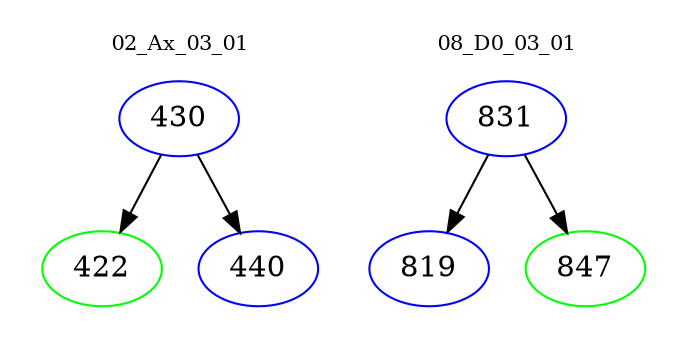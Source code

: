 digraph{
subgraph cluster_0 {
color = white
label = "02_Ax_03_01";
fontsize=10;
T0_430 [label="430", color="blue"]
T0_430 -> T0_422 [color="black"]
T0_422 [label="422", color="green"]
T0_430 -> T0_440 [color="black"]
T0_440 [label="440", color="blue"]
}
subgraph cluster_1 {
color = white
label = "08_D0_03_01";
fontsize=10;
T1_831 [label="831", color="blue"]
T1_831 -> T1_819 [color="black"]
T1_819 [label="819", color="blue"]
T1_831 -> T1_847 [color="black"]
T1_847 [label="847", color="green"]
}
}
